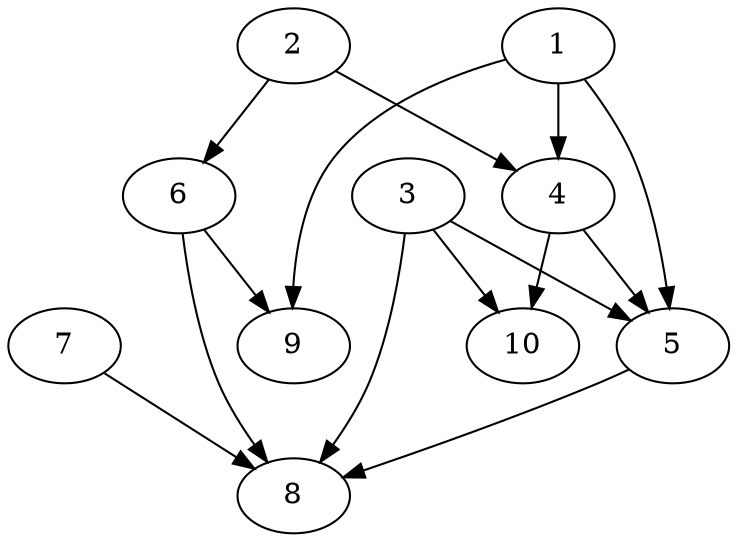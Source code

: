 digraph
{
    1 -> 4;
    1 -> 5;
    1 -> 9;
    2 -> 4;
    2 -> 6;
    3 -> 5;
    3 -> 8;
    3 -> 10;
    4 -> 5;
    4 -> 10;
    5 -> 8;
    6 -> 8;
    6 -> 9;
    7 -> 8;
}

